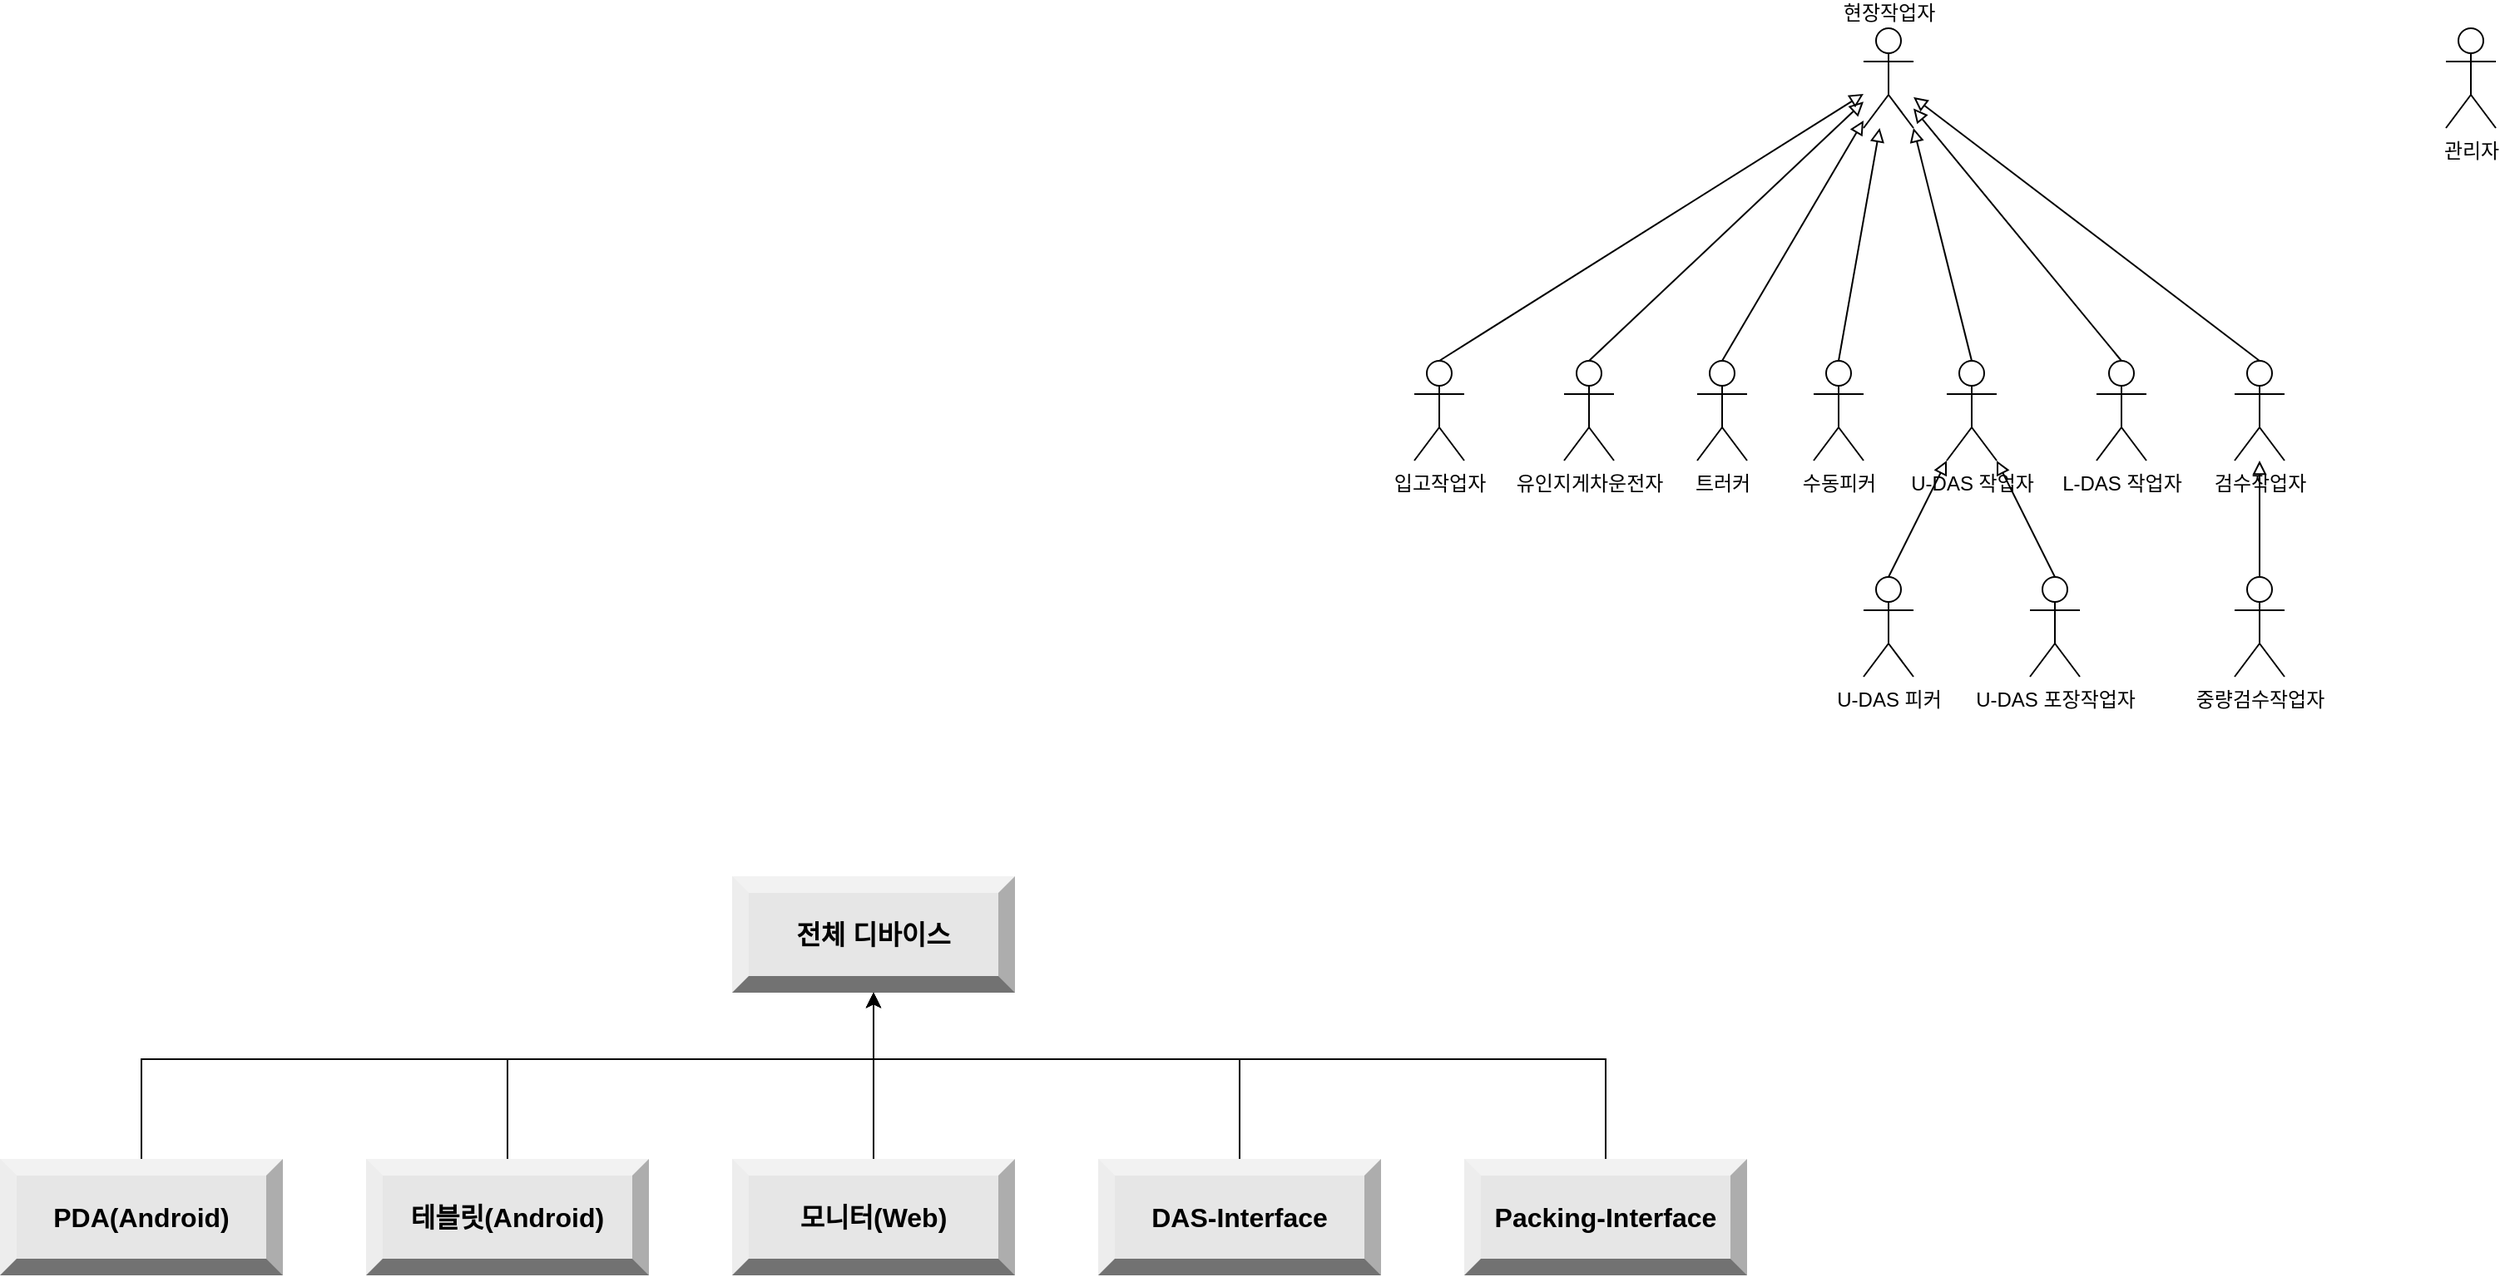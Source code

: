 <mxfile version="21.7.2" type="github">
  <diagram name="페이지-1" id="yQAmCag-o-2PvRjNie-d">
    <mxGraphModel dx="3737" dy="1180" grid="1" gridSize="10" guides="1" tooltips="1" connect="1" arrows="1" fold="1" page="1" pageScale="1" pageWidth="827" pageHeight="1169" math="0" shadow="0">
      <root>
        <mxCell id="0" />
        <mxCell id="1" parent="0" />
        <mxCell id="aKXTwvWGmEsXmMIFipIf-1" value="현장작업자&lt;br&gt;" style="shape=umlActor;verticalLabelPosition=top;verticalAlign=bottom;html=1;outlineConnect=0;spacingTop=0;spacingBottom=0;labelPosition=center;align=center;" vertex="1" parent="1">
          <mxGeometry x="190" y="190" width="30" height="60" as="geometry" />
        </mxCell>
        <mxCell id="aKXTwvWGmEsXmMIFipIf-2" value="L-DAS 작업자" style="shape=umlActor;verticalLabelPosition=bottom;verticalAlign=top;html=1;outlineConnect=0;" vertex="1" parent="1">
          <mxGeometry x="330" y="390" width="30" height="60" as="geometry" />
        </mxCell>
        <mxCell id="aKXTwvWGmEsXmMIFipIf-8" value="검수작업자" style="shape=umlActor;verticalLabelPosition=bottom;verticalAlign=top;html=1;outlineConnect=0;" vertex="1" parent="1">
          <mxGeometry x="413" y="390" width="30" height="60" as="geometry" />
        </mxCell>
        <mxCell id="aKXTwvWGmEsXmMIFipIf-20" value="중량검수작업자" style="shape=umlActor;verticalLabelPosition=bottom;verticalAlign=top;html=1;outlineConnect=0;" vertex="1" parent="1">
          <mxGeometry x="413" y="520" width="30" height="60" as="geometry" />
        </mxCell>
        <mxCell id="aKXTwvWGmEsXmMIFipIf-21" value="관리자" style="shape=umlActor;verticalLabelPosition=bottom;verticalAlign=top;html=1;outlineConnect=0;" vertex="1" parent="1">
          <mxGeometry x="540" y="190" width="30" height="60" as="geometry" />
        </mxCell>
        <mxCell id="aKXTwvWGmEsXmMIFipIf-22" value="수동피커" style="shape=umlActor;verticalLabelPosition=bottom;verticalAlign=top;html=1;outlineConnect=0;" vertex="1" parent="1">
          <mxGeometry x="160" y="390" width="30" height="60" as="geometry" />
        </mxCell>
        <mxCell id="aKXTwvWGmEsXmMIFipIf-24" value="U-DAS 피커" style="shape=umlActor;verticalLabelPosition=bottom;verticalAlign=top;html=1;outlineConnect=0;" vertex="1" parent="1">
          <mxGeometry x="190" y="520" width="30" height="60" as="geometry" />
        </mxCell>
        <mxCell id="aKXTwvWGmEsXmMIFipIf-25" value="U-DAS 포장작업자" style="shape=umlActor;verticalLabelPosition=bottom;verticalAlign=top;html=1;outlineConnect=0;" vertex="1" parent="1">
          <mxGeometry x="290" y="520" width="30" height="60" as="geometry" />
        </mxCell>
        <mxCell id="aKXTwvWGmEsXmMIFipIf-29" style="rounded=0;orthogonalLoop=1;jettySize=auto;html=1;endArrow=block;endFill=0;exitX=0.5;exitY=0;exitDx=0;exitDy=0;exitPerimeter=0;" edge="1" parent="1" source="aKXTwvWGmEsXmMIFipIf-26" target="aKXTwvWGmEsXmMIFipIf-1">
          <mxGeometry relative="1" as="geometry" />
        </mxCell>
        <mxCell id="aKXTwvWGmEsXmMIFipIf-26" value="입고작업자" style="shape=umlActor;verticalLabelPosition=bottom;verticalAlign=top;html=1;outlineConnect=0;" vertex="1" parent="1">
          <mxGeometry x="-80" y="390" width="30" height="60" as="geometry" />
        </mxCell>
        <mxCell id="aKXTwvWGmEsXmMIFipIf-30" style="rounded=0;orthogonalLoop=1;jettySize=auto;html=1;endArrow=block;endFill=0;exitX=0.5;exitY=0;exitDx=0;exitDy=0;exitPerimeter=0;" edge="1" parent="1" source="aKXTwvWGmEsXmMIFipIf-27" target="aKXTwvWGmEsXmMIFipIf-1">
          <mxGeometry relative="1" as="geometry" />
        </mxCell>
        <mxCell id="aKXTwvWGmEsXmMIFipIf-27" value="유인지게차운전자&lt;br&gt;" style="shape=umlActor;verticalLabelPosition=bottom;verticalAlign=top;html=1;outlineConnect=0;" vertex="1" parent="1">
          <mxGeometry x="10" y="390" width="30" height="60" as="geometry" />
        </mxCell>
        <mxCell id="aKXTwvWGmEsXmMIFipIf-28" value="트러커" style="shape=umlActor;verticalLabelPosition=bottom;verticalAlign=top;html=1;outlineConnect=0;" vertex="1" parent="1">
          <mxGeometry x="90" y="390" width="30" height="60" as="geometry" />
        </mxCell>
        <mxCell id="aKXTwvWGmEsXmMIFipIf-31" style="rounded=0;orthogonalLoop=1;jettySize=auto;html=1;endArrow=block;endFill=0;exitX=0.5;exitY=0;exitDx=0;exitDy=0;exitPerimeter=0;" edge="1" parent="1" source="aKXTwvWGmEsXmMIFipIf-28" target="aKXTwvWGmEsXmMIFipIf-1">
          <mxGeometry relative="1" as="geometry">
            <mxPoint x="35" y="400" as="sourcePoint" />
            <mxPoint x="220" y="243" as="targetPoint" />
          </mxGeometry>
        </mxCell>
        <mxCell id="aKXTwvWGmEsXmMIFipIf-32" style="rounded=0;orthogonalLoop=1;jettySize=auto;html=1;endArrow=block;endFill=0;exitX=0.5;exitY=0;exitDx=0;exitDy=0;exitPerimeter=0;" edge="1" parent="1" source="aKXTwvWGmEsXmMIFipIf-22" target="aKXTwvWGmEsXmMIFipIf-1">
          <mxGeometry relative="1" as="geometry">
            <mxPoint x="45" y="410" as="sourcePoint" />
            <mxPoint x="230" y="253" as="targetPoint" />
          </mxGeometry>
        </mxCell>
        <mxCell id="aKXTwvWGmEsXmMIFipIf-33" style="rounded=0;orthogonalLoop=1;jettySize=auto;html=1;endArrow=block;endFill=0;exitX=0.5;exitY=0;exitDx=0;exitDy=0;exitPerimeter=0;entryX=1;entryY=1;entryDx=0;entryDy=0;entryPerimeter=0;" edge="1" parent="1" source="aKXTwvWGmEsXmMIFipIf-23" target="aKXTwvWGmEsXmMIFipIf-1">
          <mxGeometry relative="1" as="geometry">
            <mxPoint x="55" y="420" as="sourcePoint" />
            <mxPoint x="240" y="263" as="targetPoint" />
          </mxGeometry>
        </mxCell>
        <mxCell id="aKXTwvWGmEsXmMIFipIf-34" style="rounded=0;orthogonalLoop=1;jettySize=auto;html=1;endArrow=block;endFill=0;exitX=0.5;exitY=0;exitDx=0;exitDy=0;exitPerimeter=0;" edge="1" parent="1" source="aKXTwvWGmEsXmMIFipIf-2" target="aKXTwvWGmEsXmMIFipIf-1">
          <mxGeometry relative="1" as="geometry">
            <mxPoint x="65" y="430" as="sourcePoint" />
            <mxPoint x="240" y="240" as="targetPoint" />
          </mxGeometry>
        </mxCell>
        <mxCell id="aKXTwvWGmEsXmMIFipIf-35" style="rounded=0;orthogonalLoop=1;jettySize=auto;html=1;endArrow=block;endFill=0;exitX=0.5;exitY=0;exitDx=0;exitDy=0;exitPerimeter=0;" edge="1" parent="1" source="aKXTwvWGmEsXmMIFipIf-8" target="aKXTwvWGmEsXmMIFipIf-1">
          <mxGeometry relative="1" as="geometry">
            <mxPoint x="75" y="440" as="sourcePoint" />
            <mxPoint x="260" y="283" as="targetPoint" />
          </mxGeometry>
        </mxCell>
        <mxCell id="aKXTwvWGmEsXmMIFipIf-36" style="rounded=0;orthogonalLoop=1;jettySize=auto;html=1;endArrow=block;endFill=0;exitX=0.5;exitY=0;exitDx=0;exitDy=0;exitPerimeter=0;entryX=0;entryY=1;entryDx=0;entryDy=0;entryPerimeter=0;" edge="1" parent="1" source="aKXTwvWGmEsXmMIFipIf-24" target="aKXTwvWGmEsXmMIFipIf-23">
          <mxGeometry relative="1" as="geometry">
            <mxPoint x="265" y="400" as="sourcePoint" />
            <mxPoint x="230" y="260" as="targetPoint" />
          </mxGeometry>
        </mxCell>
        <mxCell id="aKXTwvWGmEsXmMIFipIf-23" value="U-DAS 작업자" style="shape=umlActor;verticalLabelPosition=bottom;verticalAlign=top;html=1;outlineConnect=0;labelBackgroundColor=none;" vertex="1" parent="1">
          <mxGeometry x="240" y="390" width="30" height="60" as="geometry" />
        </mxCell>
        <mxCell id="aKXTwvWGmEsXmMIFipIf-38" style="rounded=0;orthogonalLoop=1;jettySize=auto;html=1;endArrow=block;endFill=0;exitX=0.5;exitY=0;exitDx=0;exitDy=0;exitPerimeter=0;" edge="1" parent="1" source="aKXTwvWGmEsXmMIFipIf-25" target="aKXTwvWGmEsXmMIFipIf-23">
          <mxGeometry relative="1" as="geometry">
            <mxPoint x="215" y="530" as="sourcePoint" />
            <mxPoint x="250" y="460" as="targetPoint" />
          </mxGeometry>
        </mxCell>
        <mxCell id="aKXTwvWGmEsXmMIFipIf-40" style="rounded=0;orthogonalLoop=1;jettySize=auto;html=1;endArrow=block;endFill=0;exitX=0.5;exitY=0;exitDx=0;exitDy=0;exitPerimeter=0;" edge="1" parent="1" source="aKXTwvWGmEsXmMIFipIf-20" target="aKXTwvWGmEsXmMIFipIf-8">
          <mxGeometry relative="1" as="geometry">
            <mxPoint x="315" y="530" as="sourcePoint" />
            <mxPoint x="280" y="460" as="targetPoint" />
          </mxGeometry>
        </mxCell>
        <mxCell id="aKXTwvWGmEsXmMIFipIf-41" value="전체 디바이스" style="labelPosition=center;verticalLabelPosition=middle;align=center;html=1;shape=mxgraph.basic.shaded_button;dx=10;fillColor=#E6E6E6;strokeColor=none;whiteSpace=wrap;fontStyle=1;fontSize=16;" vertex="1" parent="1">
          <mxGeometry x="-490" y="700" width="170" height="70" as="geometry" />
        </mxCell>
        <mxCell id="aKXTwvWGmEsXmMIFipIf-47" style="edgeStyle=orthogonalEdgeStyle;rounded=0;orthogonalLoop=1;jettySize=auto;html=1;" edge="1" parent="1" source="aKXTwvWGmEsXmMIFipIf-42" target="aKXTwvWGmEsXmMIFipIf-41">
          <mxGeometry relative="1" as="geometry">
            <Array as="points">
              <mxPoint x="-845" y="810" />
              <mxPoint x="-405" y="810" />
            </Array>
          </mxGeometry>
        </mxCell>
        <mxCell id="aKXTwvWGmEsXmMIFipIf-42" value="PDA(Android)" style="labelPosition=center;verticalLabelPosition=middle;align=center;html=1;shape=mxgraph.basic.shaded_button;dx=10;fillColor=#E6E6E6;strokeColor=none;whiteSpace=wrap;fontStyle=1;fontSize=16;" vertex="1" parent="1">
          <mxGeometry x="-930" y="870" width="170" height="70" as="geometry" />
        </mxCell>
        <mxCell id="aKXTwvWGmEsXmMIFipIf-48" style="edgeStyle=orthogonalEdgeStyle;rounded=0;orthogonalLoop=1;jettySize=auto;html=1;" edge="1" parent="1" source="aKXTwvWGmEsXmMIFipIf-43" target="aKXTwvWGmEsXmMIFipIf-41">
          <mxGeometry relative="1" as="geometry">
            <Array as="points">
              <mxPoint x="-625" y="810" />
              <mxPoint x="-405" y="810" />
            </Array>
          </mxGeometry>
        </mxCell>
        <mxCell id="aKXTwvWGmEsXmMIFipIf-43" value="테블릿(Android)" style="labelPosition=center;verticalLabelPosition=middle;align=center;html=1;shape=mxgraph.basic.shaded_button;dx=10;fillColor=#E6E6E6;strokeColor=none;whiteSpace=wrap;fontStyle=1;fontSize=16;" vertex="1" parent="1">
          <mxGeometry x="-710" y="870" width="170" height="70" as="geometry" />
        </mxCell>
        <mxCell id="aKXTwvWGmEsXmMIFipIf-49" style="edgeStyle=orthogonalEdgeStyle;rounded=0;orthogonalLoop=1;jettySize=auto;html=1;" edge="1" parent="1" source="aKXTwvWGmEsXmMIFipIf-44">
          <mxGeometry relative="1" as="geometry">
            <mxPoint x="-405" y="770" as="targetPoint" />
          </mxGeometry>
        </mxCell>
        <mxCell id="aKXTwvWGmEsXmMIFipIf-44" value="모니터(Web)" style="labelPosition=center;verticalLabelPosition=middle;align=center;html=1;shape=mxgraph.basic.shaded_button;dx=10;fillColor=#E6E6E6;strokeColor=none;whiteSpace=wrap;fontStyle=1;fontSize=16;" vertex="1" parent="1">
          <mxGeometry x="-490" y="870" width="170" height="70" as="geometry" />
        </mxCell>
        <mxCell id="aKXTwvWGmEsXmMIFipIf-50" style="edgeStyle=orthogonalEdgeStyle;rounded=0;orthogonalLoop=1;jettySize=auto;html=1;" edge="1" parent="1" source="aKXTwvWGmEsXmMIFipIf-45" target="aKXTwvWGmEsXmMIFipIf-41">
          <mxGeometry relative="1" as="geometry">
            <Array as="points">
              <mxPoint x="-185" y="810" />
              <mxPoint x="-405" y="810" />
            </Array>
          </mxGeometry>
        </mxCell>
        <mxCell id="aKXTwvWGmEsXmMIFipIf-45" value="DAS-Interface" style="labelPosition=center;verticalLabelPosition=middle;align=center;html=1;shape=mxgraph.basic.shaded_button;dx=10;fillColor=#E6E6E6;strokeColor=none;whiteSpace=wrap;fontStyle=1;fontSize=16;" vertex="1" parent="1">
          <mxGeometry x="-270" y="870" width="170" height="70" as="geometry" />
        </mxCell>
        <mxCell id="aKXTwvWGmEsXmMIFipIf-52" style="edgeStyle=orthogonalEdgeStyle;rounded=0;orthogonalLoop=1;jettySize=auto;html=1;" edge="1" parent="1" source="aKXTwvWGmEsXmMIFipIf-46" target="aKXTwvWGmEsXmMIFipIf-41">
          <mxGeometry relative="1" as="geometry">
            <Array as="points">
              <mxPoint x="35" y="810" />
              <mxPoint x="-405" y="810" />
            </Array>
          </mxGeometry>
        </mxCell>
        <mxCell id="aKXTwvWGmEsXmMIFipIf-46" value="Packing-Interface" style="labelPosition=center;verticalLabelPosition=middle;align=center;html=1;shape=mxgraph.basic.shaded_button;dx=10;fillColor=#E6E6E6;strokeColor=none;whiteSpace=wrap;fontStyle=1;fontSize=16;" vertex="1" parent="1">
          <mxGeometry x="-50" y="870" width="170" height="70" as="geometry" />
        </mxCell>
      </root>
    </mxGraphModel>
  </diagram>
</mxfile>
